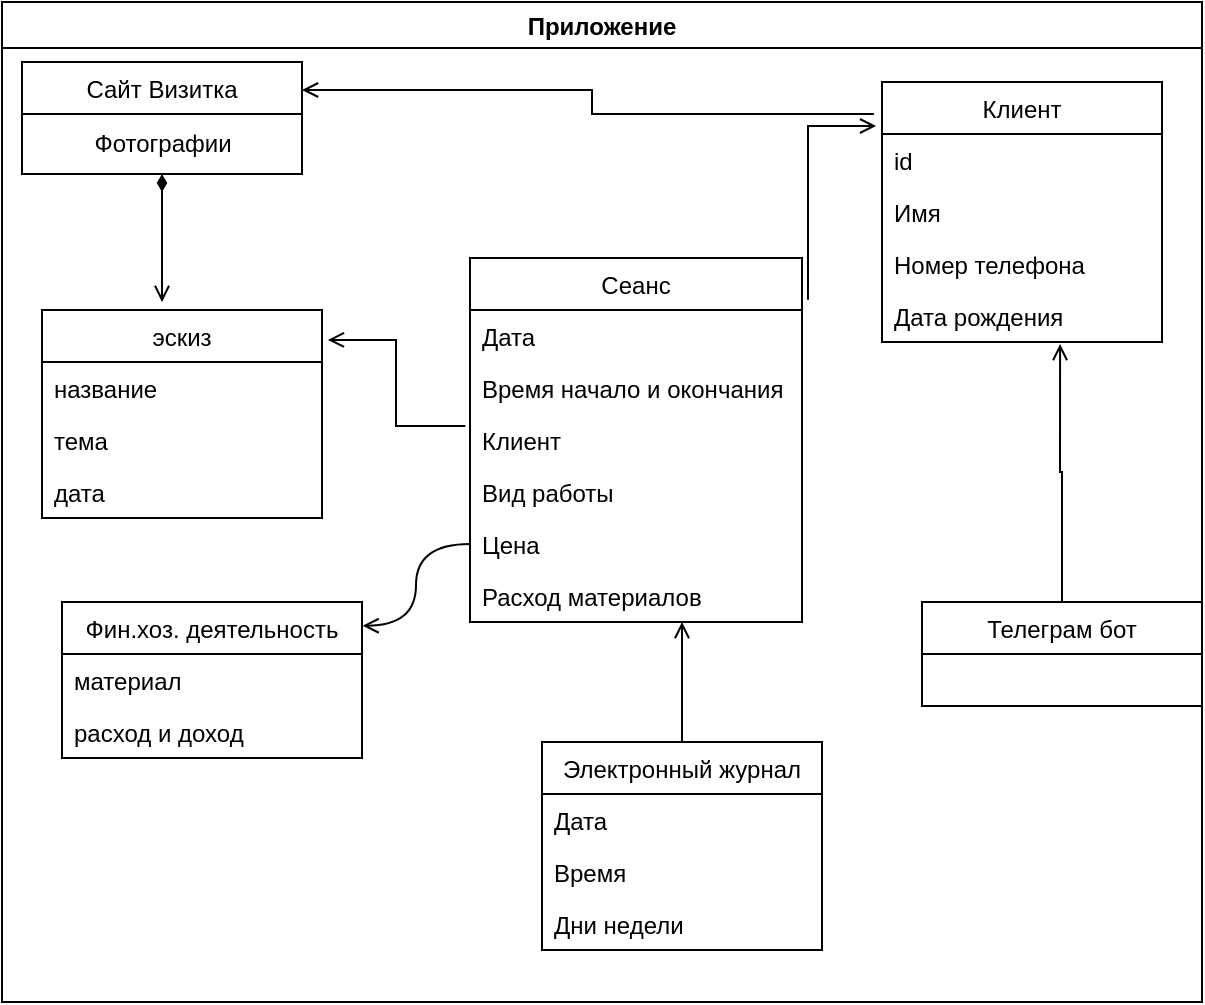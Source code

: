 <mxfile version="20.6.0" type="device"><diagram id="aKGXXH7uL19niQHnI8Dz" name="Страница 1"><mxGraphModel dx="985" dy="583" grid="1" gridSize="10" guides="1" tooltips="1" connect="1" arrows="1" fold="1" page="1" pageScale="1" pageWidth="827" pageHeight="1169" math="0" shadow="0"><root><mxCell id="0"/><mxCell id="1" parent="0"/><mxCell id="7bUzeTSg6llk1W5BG7Qv-1" value="Приложение" style="swimlane;" vertex="1" parent="1"><mxGeometry x="100" y="90" width="600" height="500" as="geometry"/></mxCell><mxCell id="7bUzeTSg6llk1W5BG7Qv-4" value="эскиз" style="swimlane;fontStyle=0;childLayout=stackLayout;horizontal=1;startSize=26;fillColor=none;horizontalStack=0;resizeParent=1;resizeParentMax=0;resizeLast=0;collapsible=1;marginBottom=0;" vertex="1" parent="7bUzeTSg6llk1W5BG7Qv-1"><mxGeometry x="20" y="154" width="140" height="104" as="geometry"/></mxCell><mxCell id="7bUzeTSg6llk1W5BG7Qv-5" value="название&#10;" style="text;strokeColor=none;fillColor=none;align=left;verticalAlign=top;spacingLeft=4;spacingRight=4;overflow=hidden;rotatable=0;points=[[0,0.5],[1,0.5]];portConstraint=eastwest;" vertex="1" parent="7bUzeTSg6llk1W5BG7Qv-4"><mxGeometry y="26" width="140" height="26" as="geometry"/></mxCell><mxCell id="7bUzeTSg6llk1W5BG7Qv-6" value="тема" style="text;strokeColor=none;fillColor=none;align=left;verticalAlign=top;spacingLeft=4;spacingRight=4;overflow=hidden;rotatable=0;points=[[0,0.5],[1,0.5]];portConstraint=eastwest;" vertex="1" parent="7bUzeTSg6llk1W5BG7Qv-4"><mxGeometry y="52" width="140" height="26" as="geometry"/></mxCell><mxCell id="7bUzeTSg6llk1W5BG7Qv-7" value="дата " style="text;strokeColor=none;fillColor=none;align=left;verticalAlign=top;spacingLeft=4;spacingRight=4;overflow=hidden;rotatable=0;points=[[0,0.5],[1,0.5]];portConstraint=eastwest;" vertex="1" parent="7bUzeTSg6llk1W5BG7Qv-4"><mxGeometry y="78" width="140" height="26" as="geometry"/></mxCell><mxCell id="7bUzeTSg6llk1W5BG7Qv-13" value="Сеанс" style="swimlane;fontStyle=0;childLayout=stackLayout;horizontal=1;startSize=26;fillColor=none;horizontalStack=0;resizeParent=1;resizeParentMax=0;resizeLast=0;collapsible=1;marginBottom=0;" vertex="1" parent="7bUzeTSg6llk1W5BG7Qv-1"><mxGeometry x="234" y="128" width="166" height="182" as="geometry"/></mxCell><mxCell id="7bUzeTSg6llk1W5BG7Qv-14" value="Дата&#10;" style="text;strokeColor=none;fillColor=none;align=left;verticalAlign=top;spacingLeft=4;spacingRight=4;overflow=hidden;rotatable=0;points=[[0,0.5],[1,0.5]];portConstraint=eastwest;" vertex="1" parent="7bUzeTSg6llk1W5BG7Qv-13"><mxGeometry y="26" width="166" height="26" as="geometry"/></mxCell><mxCell id="7bUzeTSg6llk1W5BG7Qv-29" value="Время начало и окончания" style="text;strokeColor=none;fillColor=none;align=left;verticalAlign=top;spacingLeft=4;spacingRight=4;overflow=hidden;rotatable=0;points=[[0,0.5],[1,0.5]];portConstraint=eastwest;" vertex="1" parent="7bUzeTSg6llk1W5BG7Qv-13"><mxGeometry y="52" width="166" height="26" as="geometry"/></mxCell><mxCell id="7bUzeTSg6llk1W5BG7Qv-15" value="Клиент" style="text;strokeColor=none;fillColor=none;align=left;verticalAlign=top;spacingLeft=4;spacingRight=4;overflow=hidden;rotatable=0;points=[[0,0.5],[1,0.5]];portConstraint=eastwest;" vertex="1" parent="7bUzeTSg6llk1W5BG7Qv-13"><mxGeometry y="78" width="166" height="26" as="geometry"/></mxCell><mxCell id="7bUzeTSg6llk1W5BG7Qv-16" value="Вид работы" style="text;strokeColor=none;fillColor=none;align=left;verticalAlign=top;spacingLeft=4;spacingRight=4;overflow=hidden;rotatable=0;points=[[0,0.5],[1,0.5]];portConstraint=eastwest;" vertex="1" parent="7bUzeTSg6llk1W5BG7Qv-13"><mxGeometry y="104" width="166" height="26" as="geometry"/></mxCell><mxCell id="7bUzeTSg6llk1W5BG7Qv-57" value="Цена" style="text;strokeColor=none;fillColor=none;align=left;verticalAlign=top;spacingLeft=4;spacingRight=4;overflow=hidden;rotatable=0;points=[[0,0.5],[1,0.5]];portConstraint=eastwest;" vertex="1" parent="7bUzeTSg6llk1W5BG7Qv-13"><mxGeometry y="130" width="166" height="26" as="geometry"/></mxCell><mxCell id="7bUzeTSg6llk1W5BG7Qv-59" value="Расход материалов" style="text;strokeColor=none;fillColor=none;align=left;verticalAlign=top;spacingLeft=4;spacingRight=4;overflow=hidden;rotatable=0;points=[[0,0.5],[1,0.5]];portConstraint=eastwest;" vertex="1" parent="7bUzeTSg6llk1W5BG7Qv-13"><mxGeometry y="156" width="166" height="26" as="geometry"/></mxCell><mxCell id="7bUzeTSg6llk1W5BG7Qv-22" style="edgeStyle=orthogonalEdgeStyle;rounded=0;orthogonalLoop=1;jettySize=auto;html=1;exitX=0.5;exitY=1;exitDx=0;exitDy=0;startArrow=diamondThin;startFill=1;endArrow=open;endFill=0;" edge="1" parent="7bUzeTSg6llk1W5BG7Qv-1" source="7bUzeTSg6llk1W5BG7Qv-17"><mxGeometry relative="1" as="geometry"><mxPoint x="80" y="150" as="targetPoint"/></mxGeometry></mxCell><mxCell id="7bUzeTSg6llk1W5BG7Qv-17" value="Сайт Визитка" style="swimlane;fontStyle=0;childLayout=stackLayout;horizontal=1;startSize=26;fillColor=none;horizontalStack=0;resizeParent=1;resizeParentMax=0;resizeLast=0;collapsible=1;marginBottom=0;" vertex="1" parent="7bUzeTSg6llk1W5BG7Qv-1"><mxGeometry x="10" y="30" width="140" height="56" as="geometry"/></mxCell><mxCell id="7bUzeTSg6llk1W5BG7Qv-56" value="Фотографии" style="text;html=1;align=center;verticalAlign=middle;resizable=0;points=[];autosize=1;strokeColor=none;fillColor=none;" vertex="1" parent="7bUzeTSg6llk1W5BG7Qv-17"><mxGeometry y="26" width="140" height="30" as="geometry"/></mxCell><mxCell id="7bUzeTSg6llk1W5BG7Qv-28" style="edgeStyle=orthogonalEdgeStyle;rounded=0;orthogonalLoop=1;jettySize=auto;html=1;exitX=-0.014;exitY=0.231;exitDx=0;exitDy=0;entryX=1.021;entryY=0.144;entryDx=0;entryDy=0;startArrow=none;startFill=0;exitPerimeter=0;endArrow=open;endFill=0;entryPerimeter=0;" edge="1" parent="7bUzeTSg6llk1W5BG7Qv-1" source="7bUzeTSg6llk1W5BG7Qv-15" target="7bUzeTSg6llk1W5BG7Qv-4"><mxGeometry relative="1" as="geometry"/></mxCell><mxCell id="7bUzeTSg6llk1W5BG7Qv-51" value="Фин.хоз. деятельность" style="swimlane;fontStyle=0;childLayout=stackLayout;horizontal=1;startSize=26;fillColor=none;horizontalStack=0;resizeParent=1;resizeParentMax=0;resizeLast=0;collapsible=1;marginBottom=0;" vertex="1" parent="7bUzeTSg6llk1W5BG7Qv-1"><mxGeometry x="30" y="300" width="150" height="78" as="geometry"/></mxCell><mxCell id="7bUzeTSg6llk1W5BG7Qv-52" value="материал " style="text;strokeColor=none;fillColor=none;align=left;verticalAlign=top;spacingLeft=4;spacingRight=4;overflow=hidden;rotatable=0;points=[[0,0.5],[1,0.5]];portConstraint=eastwest;" vertex="1" parent="7bUzeTSg6llk1W5BG7Qv-51"><mxGeometry y="26" width="150" height="26" as="geometry"/></mxCell><mxCell id="7bUzeTSg6llk1W5BG7Qv-53" value="расход и доход" style="text;strokeColor=none;fillColor=none;align=left;verticalAlign=top;spacingLeft=4;spacingRight=4;overflow=hidden;rotatable=0;points=[[0,0.5],[1,0.5]];portConstraint=eastwest;" vertex="1" parent="7bUzeTSg6llk1W5BG7Qv-51"><mxGeometry y="52" width="150" height="26" as="geometry"/></mxCell><mxCell id="7bUzeTSg6llk1W5BG7Qv-8" value="Клиент" style="swimlane;fontStyle=0;childLayout=stackLayout;horizontal=1;startSize=26;fillColor=none;horizontalStack=0;resizeParent=1;resizeParentMax=0;resizeLast=0;collapsible=1;marginBottom=0;" vertex="1" parent="7bUzeTSg6llk1W5BG7Qv-1"><mxGeometry x="440" y="40" width="140" height="130" as="geometry"/></mxCell><mxCell id="7bUzeTSg6llk1W5BG7Qv-9" value="id " style="text;strokeColor=none;fillColor=none;align=left;verticalAlign=top;spacingLeft=4;spacingRight=4;overflow=hidden;rotatable=0;points=[[0,0.5],[1,0.5]];portConstraint=eastwest;" vertex="1" parent="7bUzeTSg6llk1W5BG7Qv-8"><mxGeometry y="26" width="140" height="26" as="geometry"/></mxCell><mxCell id="7bUzeTSg6llk1W5BG7Qv-10" value="Имя&#10;" style="text;strokeColor=none;fillColor=none;align=left;verticalAlign=top;spacingLeft=4;spacingRight=4;overflow=hidden;rotatable=0;points=[[0,0.5],[1,0.5]];portConstraint=eastwest;" vertex="1" parent="7bUzeTSg6llk1W5BG7Qv-8"><mxGeometry y="52" width="140" height="26" as="geometry"/></mxCell><mxCell id="7bUzeTSg6llk1W5BG7Qv-11" value="Номер телефона" style="text;strokeColor=none;fillColor=none;align=left;verticalAlign=top;spacingLeft=4;spacingRight=4;overflow=hidden;rotatable=0;points=[[0,0.5],[1,0.5]];portConstraint=eastwest;" vertex="1" parent="7bUzeTSg6llk1W5BG7Qv-8"><mxGeometry y="78" width="140" height="26" as="geometry"/></mxCell><mxCell id="7bUzeTSg6llk1W5BG7Qv-12" value="Дата рождения" style="text;strokeColor=none;fillColor=none;align=left;verticalAlign=top;spacingLeft=4;spacingRight=4;overflow=hidden;rotatable=0;points=[[0,0.5],[1,0.5]];portConstraint=eastwest;" vertex="1" parent="7bUzeTSg6llk1W5BG7Qv-8"><mxGeometry y="104" width="140" height="26" as="geometry"/></mxCell><mxCell id="7bUzeTSg6llk1W5BG7Qv-40" style="edgeStyle=orthogonalEdgeStyle;rounded=0;orthogonalLoop=1;jettySize=auto;html=1;exitX=-0.029;exitY=0.123;exitDx=0;exitDy=0;entryX=1;entryY=0.25;entryDx=0;entryDy=0;startArrow=none;startFill=0;endArrow=open;endFill=0;exitPerimeter=0;" edge="1" parent="7bUzeTSg6llk1W5BG7Qv-1" source="7bUzeTSg6llk1W5BG7Qv-8" target="7bUzeTSg6llk1W5BG7Qv-17"><mxGeometry relative="1" as="geometry"/></mxCell><mxCell id="7bUzeTSg6llk1W5BG7Qv-23" style="edgeStyle=orthogonalEdgeStyle;rounded=0;orthogonalLoop=1;jettySize=auto;html=1;exitX=1.018;exitY=0.115;exitDx=0;exitDy=0;entryX=-0.021;entryY=-0.154;entryDx=0;entryDy=0;startArrow=none;startFill=0;endArrow=open;endFill=0;exitPerimeter=0;entryPerimeter=0;" edge="1" parent="7bUzeTSg6llk1W5BG7Qv-1" source="7bUzeTSg6llk1W5BG7Qv-13" target="7bUzeTSg6llk1W5BG7Qv-9"><mxGeometry relative="1" as="geometry"/></mxCell><mxCell id="7bUzeTSg6llk1W5BG7Qv-31" value="Телеграм бот" style="swimlane;fontStyle=0;childLayout=stackLayout;horizontal=1;startSize=26;fillColor=none;horizontalStack=0;resizeParent=1;resizeParentMax=0;resizeLast=0;collapsible=1;marginBottom=0;" vertex="1" parent="7bUzeTSg6llk1W5BG7Qv-1"><mxGeometry x="460" y="300" width="140" height="52" as="geometry"/></mxCell><mxCell id="7bUzeTSg6llk1W5BG7Qv-35" style="edgeStyle=orthogonalEdgeStyle;rounded=0;orthogonalLoop=1;jettySize=auto;html=1;exitX=0.5;exitY=0;exitDx=0;exitDy=0;entryX=0.636;entryY=1.038;entryDx=0;entryDy=0;entryPerimeter=0;startArrow=none;startFill=0;endArrow=open;endFill=0;" edge="1" parent="7bUzeTSg6llk1W5BG7Qv-1" source="7bUzeTSg6llk1W5BG7Qv-31" target="7bUzeTSg6llk1W5BG7Qv-12"><mxGeometry relative="1" as="geometry"/></mxCell><mxCell id="7bUzeTSg6llk1W5BG7Qv-24" value="Электронный журнал" style="swimlane;fontStyle=0;childLayout=stackLayout;horizontal=1;startSize=26;fillColor=none;horizontalStack=0;resizeParent=1;resizeParentMax=0;resizeLast=0;collapsible=1;marginBottom=0;" vertex="1" parent="7bUzeTSg6llk1W5BG7Qv-1"><mxGeometry x="270" y="370" width="140" height="104" as="geometry"/></mxCell><mxCell id="7bUzeTSg6llk1W5BG7Qv-25" value="Дата&#10;" style="text;strokeColor=none;fillColor=none;align=left;verticalAlign=top;spacingLeft=4;spacingRight=4;overflow=hidden;rotatable=0;points=[[0,0.5],[1,0.5]];portConstraint=eastwest;" vertex="1" parent="7bUzeTSg6llk1W5BG7Qv-24"><mxGeometry y="26" width="140" height="26" as="geometry"/></mxCell><mxCell id="7bUzeTSg6llk1W5BG7Qv-26" value="Время" style="text;strokeColor=none;fillColor=none;align=left;verticalAlign=top;spacingLeft=4;spacingRight=4;overflow=hidden;rotatable=0;points=[[0,0.5],[1,0.5]];portConstraint=eastwest;" vertex="1" parent="7bUzeTSg6llk1W5BG7Qv-24"><mxGeometry y="52" width="140" height="26" as="geometry"/></mxCell><mxCell id="7bUzeTSg6llk1W5BG7Qv-27" value="Дни недели" style="text;strokeColor=none;fillColor=none;align=left;verticalAlign=top;spacingLeft=4;spacingRight=4;overflow=hidden;rotatable=0;points=[[0,0.5],[1,0.5]];portConstraint=eastwest;" vertex="1" parent="7bUzeTSg6llk1W5BG7Qv-24"><mxGeometry y="78" width="140" height="26" as="geometry"/></mxCell><mxCell id="7bUzeTSg6llk1W5BG7Qv-30" style="edgeStyle=orthogonalEdgeStyle;rounded=0;orthogonalLoop=1;jettySize=auto;html=1;exitX=0.5;exitY=0;exitDx=0;exitDy=0;startArrow=none;startFill=0;endArrow=open;endFill=0;curved=1;" edge="1" parent="7bUzeTSg6llk1W5BG7Qv-1" source="7bUzeTSg6llk1W5BG7Qv-24"><mxGeometry relative="1" as="geometry"><mxPoint x="340" y="310" as="targetPoint"/></mxGeometry></mxCell><mxCell id="7bUzeTSg6llk1W5BG7Qv-58" style="edgeStyle=orthogonalEdgeStyle;curved=1;rounded=0;orthogonalLoop=1;jettySize=auto;html=1;entryX=1.002;entryY=0.152;entryDx=0;entryDy=0;entryPerimeter=0;startArrow=none;startFill=0;endArrow=open;endFill=0;" edge="1" parent="7bUzeTSg6llk1W5BG7Qv-1" source="7bUzeTSg6llk1W5BG7Qv-57" target="7bUzeTSg6llk1W5BG7Qv-51"><mxGeometry relative="1" as="geometry"/></mxCell></root></mxGraphModel></diagram></mxfile>
